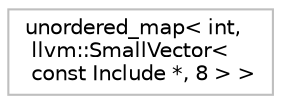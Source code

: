 digraph "Graphical Class Hierarchy"
{
 // LATEX_PDF_SIZE
  bgcolor="transparent";
  edge [fontname="Helvetica",fontsize="10",labelfontname="Helvetica",labelfontsize="10"];
  node [fontname="Helvetica",fontsize="10",shape=record];
  rankdir="LR";
  Node0 [label="unordered_map\< int,\l llvm::SmallVector\<\l const Include *, 8 \> \>",height=0.2,width=0.4,color="grey75",tooltip=" "];
}
